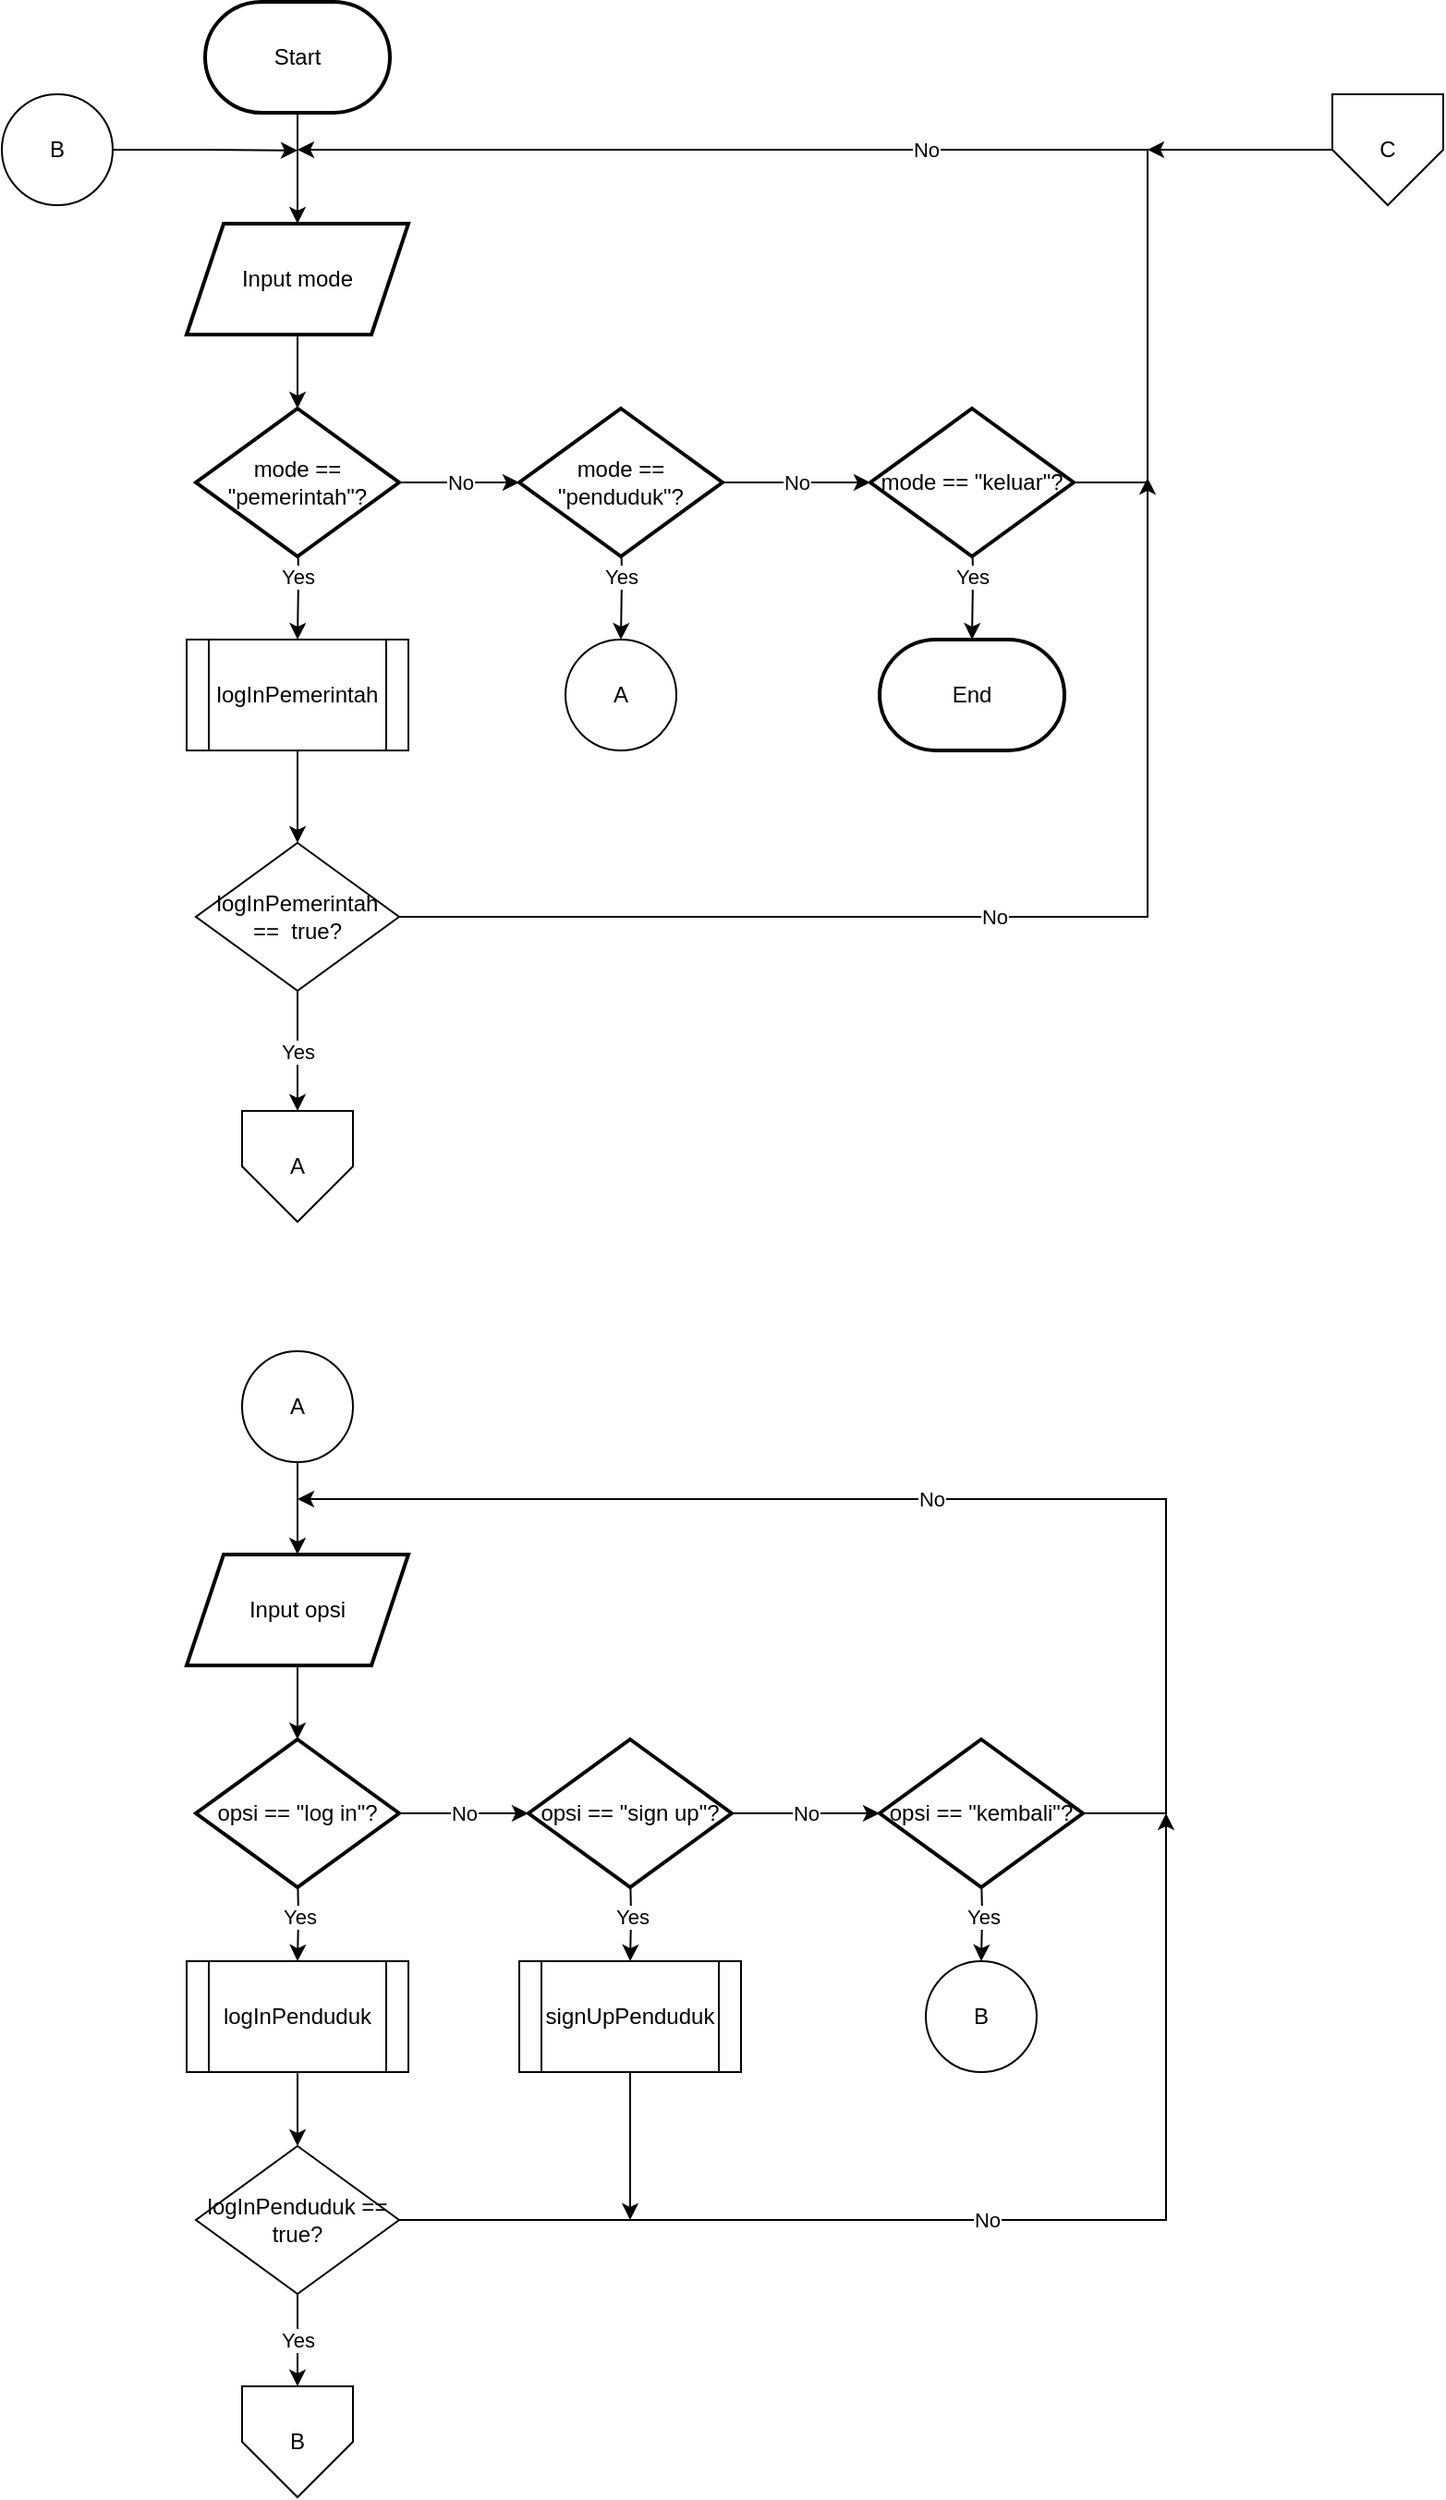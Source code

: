<mxfile version="17.4.6" type="device" pages="3"><diagram id="eeAtLRBxr8yY9sCM6-gz" name="Page-1"><mxGraphModel dx="1858" dy="778" grid="1" gridSize="10" guides="1" tooltips="1" connect="1" arrows="1" fold="1" page="1" pageScale="1" pageWidth="850" pageHeight="1100" math="0" shadow="0"><root><mxCell id="0"/><mxCell id="1" parent="0"/><mxCell id="REgRWrD9jOo9pYxCetN_-4" value="" style="edgeStyle=orthogonalEdgeStyle;rounded=0;orthogonalLoop=1;jettySize=auto;html=1;" parent="1" source="REgRWrD9jOo9pYxCetN_-1" target="REgRWrD9jOo9pYxCetN_-3" edge="1"><mxGeometry relative="1" as="geometry"/></mxCell><mxCell id="REgRWrD9jOo9pYxCetN_-1" value="Start" style="strokeWidth=2;html=1;shape=mxgraph.flowchart.terminator;whiteSpace=wrap;" parent="1" vertex="1"><mxGeometry x="130" y="20" width="100" height="60" as="geometry"/></mxCell><mxCell id="REgRWrD9jOo9pYxCetN_-6" value="" style="edgeStyle=orthogonalEdgeStyle;rounded=0;orthogonalLoop=1;jettySize=auto;html=1;" parent="1" source="REgRWrD9jOo9pYxCetN_-3" target="REgRWrD9jOo9pYxCetN_-5" edge="1"><mxGeometry relative="1" as="geometry"/></mxCell><mxCell id="REgRWrD9jOo9pYxCetN_-3" value="Input mode" style="shape=parallelogram;perimeter=parallelogramPerimeter;whiteSpace=wrap;html=1;fixedSize=1;strokeWidth=2;" parent="1" vertex="1"><mxGeometry x="120" y="140" width="120" height="60" as="geometry"/></mxCell><mxCell id="REgRWrD9jOo9pYxCetN_-9" value="No" style="edgeStyle=orthogonalEdgeStyle;rounded=0;orthogonalLoop=1;jettySize=auto;html=1;" parent="1" source="REgRWrD9jOo9pYxCetN_-5" target="REgRWrD9jOo9pYxCetN_-8" edge="1"><mxGeometry relative="1" as="geometry"/></mxCell><mxCell id="REgRWrD9jOo9pYxCetN_-60" value="Yes" style="edgeStyle=orthogonalEdgeStyle;rounded=0;orthogonalLoop=1;jettySize=auto;html=1;entryX=0.5;entryY=0;entryDx=0;entryDy=0;" parent="1" target="REgRWrD9jOo9pYxCetN_-64" edge="1"><mxGeometry relative="1" as="geometry"><mxPoint x="180" y="387.5" as="targetPoint"/><mxPoint x="180" y="297.5" as="sourcePoint"/></mxGeometry></mxCell><mxCell id="REgRWrD9jOo9pYxCetN_-5" value="mode == &quot;pemerintah&quot;?" style="rhombus;whiteSpace=wrap;html=1;strokeWidth=2;" parent="1" vertex="1"><mxGeometry x="125" y="240" width="110" height="80" as="geometry"/></mxCell><mxCell id="REgRWrD9jOo9pYxCetN_-21" value="Yes" style="edgeStyle=orthogonalEdgeStyle;rounded=0;orthogonalLoop=1;jettySize=auto;html=1;entryX=0.5;entryY=0;entryDx=0;entryDy=0;" parent="1" target="REgRWrD9jOo9pYxCetN_-32" edge="1"><mxGeometry relative="1" as="geometry"><mxPoint x="355" y="332.5" as="targetPoint"/><mxPoint x="355" y="297.5" as="sourcePoint"/></mxGeometry></mxCell><mxCell id="REgRWrD9jOo9pYxCetN_-92" value="No" style="edgeStyle=orthogonalEdgeStyle;rounded=0;orthogonalLoop=1;jettySize=auto;html=1;" parent="1" source="REgRWrD9jOo9pYxCetN_-8" target="REgRWrD9jOo9pYxCetN_-91" edge="1"><mxGeometry relative="1" as="geometry"/></mxCell><mxCell id="REgRWrD9jOo9pYxCetN_-8" value="mode == &quot;penduduk&quot;?" style="rhombus;whiteSpace=wrap;html=1;strokeWidth=2;" parent="1" vertex="1"><mxGeometry x="300" y="240" width="110" height="80" as="geometry"/></mxCell><mxCell id="REgRWrD9jOo9pYxCetN_-32" value="A" style="ellipse;whiteSpace=wrap;html=1;aspect=fixed;" parent="1" vertex="1"><mxGeometry x="325" y="365" width="60" height="60" as="geometry"/></mxCell><mxCell id="8_IqUArg3zielGgCTnH4-3" value="" style="edgeStyle=orthogonalEdgeStyle;rounded=0;orthogonalLoop=1;jettySize=auto;html=1;" parent="1" source="REgRWrD9jOo9pYxCetN_-64" target="8_IqUArg3zielGgCTnH4-2" edge="1"><mxGeometry relative="1" as="geometry"/></mxCell><mxCell id="REgRWrD9jOo9pYxCetN_-64" value="logInPemerintah" style="shape=process;whiteSpace=wrap;html=1;backgroundOutline=1;" parent="1" vertex="1"><mxGeometry x="120" y="365" width="120" height="60" as="geometry"/></mxCell><mxCell id="REgRWrD9jOo9pYxCetN_-94" value="No" style="edgeStyle=orthogonalEdgeStyle;rounded=0;orthogonalLoop=1;jettySize=auto;html=1;exitX=1;exitY=0.5;exitDx=0;exitDy=0;" parent="1" source="REgRWrD9jOo9pYxCetN_-91" edge="1"><mxGeometry relative="1" as="geometry"><mxPoint x="180" y="100" as="targetPoint"/><Array as="points"><mxPoint x="640" y="280"/><mxPoint x="640" y="100"/></Array></mxGeometry></mxCell><mxCell id="REgRWrD9jOo9pYxCetN_-96" value="Yes" style="edgeStyle=orthogonalEdgeStyle;rounded=0;orthogonalLoop=1;jettySize=auto;html=1;exitX=0.5;exitY=1;exitDx=0;exitDy=0;entryX=0.5;entryY=0;entryDx=0;entryDy=0;entryPerimeter=0;" parent="1" target="REgRWrD9jOo9pYxCetN_-95" edge="1"><mxGeometry relative="1" as="geometry"><mxPoint x="545" y="297.5" as="sourcePoint"/></mxGeometry></mxCell><mxCell id="REgRWrD9jOo9pYxCetN_-91" value="mode == &quot;keluar&quot;?" style="rhombus;whiteSpace=wrap;html=1;strokeWidth=2;" parent="1" vertex="1"><mxGeometry x="490" y="240" width="110" height="80" as="geometry"/></mxCell><mxCell id="REgRWrD9jOo9pYxCetN_-95" value="End" style="strokeWidth=2;html=1;shape=mxgraph.flowchart.terminator;whiteSpace=wrap;" parent="1" vertex="1"><mxGeometry x="495" y="365" width="100" height="60" as="geometry"/></mxCell><mxCell id="8_IqUArg3zielGgCTnH4-6" value="No" style="edgeStyle=orthogonalEdgeStyle;rounded=0;orthogonalLoop=1;jettySize=auto;html=1;exitX=1;exitY=0.5;exitDx=0;exitDy=0;" parent="1" source="8_IqUArg3zielGgCTnH4-2" edge="1"><mxGeometry relative="1" as="geometry"><mxPoint x="640" y="277.5" as="targetPoint"/><Array as="points"><mxPoint x="640" y="515.5"/></Array></mxGeometry></mxCell><mxCell id="fjU5oujRV2SnAXOqItua-2" value="Yes" style="edgeStyle=orthogonalEdgeStyle;rounded=0;orthogonalLoop=1;jettySize=auto;html=1;" edge="1" parent="1" source="8_IqUArg3zielGgCTnH4-2" target="jopG1iKDgn2H-6vuSjg4-23"><mxGeometry relative="1" as="geometry"/></mxCell><mxCell id="8_IqUArg3zielGgCTnH4-2" value="logInPemerintah ==&amp;nbsp; true?" style="rhombus;whiteSpace=wrap;html=1;" parent="1" vertex="1"><mxGeometry x="125" y="475" width="110" height="80" as="geometry"/></mxCell><mxCell id="jopG1iKDgn2H-6vuSjg4-1" value="" style="edgeStyle=orthogonalEdgeStyle;rounded=0;orthogonalLoop=1;jettySize=auto;html=1;" edge="1" parent="1" source="jopG1iKDgn2H-6vuSjg4-2" target="jopG1iKDgn2H-6vuSjg4-4"><mxGeometry relative="1" as="geometry"/></mxCell><mxCell id="jopG1iKDgn2H-6vuSjg4-2" value="A" style="ellipse;whiteSpace=wrap;html=1;aspect=fixed;" vertex="1" parent="1"><mxGeometry x="150" y="750" width="60" height="60" as="geometry"/></mxCell><mxCell id="jopG1iKDgn2H-6vuSjg4-3" value="" style="edgeStyle=orthogonalEdgeStyle;rounded=0;orthogonalLoop=1;jettySize=auto;html=1;" edge="1" parent="1" source="jopG1iKDgn2H-6vuSjg4-4" target="jopG1iKDgn2H-6vuSjg4-7"><mxGeometry relative="1" as="geometry"/></mxCell><mxCell id="jopG1iKDgn2H-6vuSjg4-4" value="Input opsi" style="shape=parallelogram;perimeter=parallelogramPerimeter;whiteSpace=wrap;html=1;fixedSize=1;strokeWidth=2;" vertex="1" parent="1"><mxGeometry x="120" y="860" width="120" height="60" as="geometry"/></mxCell><mxCell id="jopG1iKDgn2H-6vuSjg4-5" value="No" style="edgeStyle=orthogonalEdgeStyle;rounded=0;orthogonalLoop=1;jettySize=auto;html=1;" edge="1" parent="1" source="jopG1iKDgn2H-6vuSjg4-7" target="jopG1iKDgn2H-6vuSjg4-10"><mxGeometry relative="1" as="geometry"/></mxCell><mxCell id="hw824Ghvuj76SRkwX99E-14" value="Yes" style="edgeStyle=orthogonalEdgeStyle;rounded=0;orthogonalLoop=1;jettySize=auto;html=1;" edge="1" parent="1" target="jopG1iKDgn2H-6vuSjg4-16"><mxGeometry relative="1" as="geometry"><mxPoint x="180" y="1030" as="sourcePoint"/></mxGeometry></mxCell><mxCell id="jopG1iKDgn2H-6vuSjg4-7" value="opsi == &quot;log in&quot;?" style="rhombus;whiteSpace=wrap;html=1;strokeWidth=2;" vertex="1" parent="1"><mxGeometry x="125" y="960" width="110" height="80" as="geometry"/></mxCell><mxCell id="jopG1iKDgn2H-6vuSjg4-9" value="No" style="edgeStyle=orthogonalEdgeStyle;rounded=0;orthogonalLoop=1;jettySize=auto;html=1;" edge="1" parent="1" source="jopG1iKDgn2H-6vuSjg4-10" target="jopG1iKDgn2H-6vuSjg4-13"><mxGeometry relative="1" as="geometry"/></mxCell><mxCell id="hw824Ghvuj76SRkwX99E-13" value="Yes" style="edgeStyle=orthogonalEdgeStyle;rounded=0;orthogonalLoop=1;jettySize=auto;html=1;" edge="1" parent="1" target="jopG1iKDgn2H-6vuSjg4-18"><mxGeometry relative="1" as="geometry"><mxPoint x="360" y="1030" as="sourcePoint"/></mxGeometry></mxCell><mxCell id="jopG1iKDgn2H-6vuSjg4-10" value="opsi == &quot;sign up&quot;?" style="rhombus;whiteSpace=wrap;html=1;strokeWidth=2;" vertex="1" parent="1"><mxGeometry x="305" y="960" width="110" height="80" as="geometry"/></mxCell><mxCell id="jopG1iKDgn2H-6vuSjg4-11" value="No" style="edgeStyle=orthogonalEdgeStyle;rounded=0;orthogonalLoop=1;jettySize=auto;html=1;exitX=1;exitY=0.5;exitDx=0;exitDy=0;" edge="1" parent="1" source="jopG1iKDgn2H-6vuSjg4-13"><mxGeometry relative="1" as="geometry"><mxPoint x="180" y="830.0" as="targetPoint"/><Array as="points"><mxPoint x="650" y="1000"/><mxPoint x="650" y="830"/></Array><mxPoint x="600" y="1005.0" as="sourcePoint"/></mxGeometry></mxCell><mxCell id="jopG1iKDgn2H-6vuSjg4-12" value="Yes" style="edgeStyle=orthogonalEdgeStyle;rounded=0;orthogonalLoop=1;jettySize=auto;html=1;" edge="1" parent="1" target="jopG1iKDgn2H-6vuSjg4-14"><mxGeometry relative="1" as="geometry"><mxPoint x="550" y="1030" as="sourcePoint"/></mxGeometry></mxCell><mxCell id="jopG1iKDgn2H-6vuSjg4-13" value="opsi == &quot;kembali&quot;?" style="rhombus;whiteSpace=wrap;html=1;strokeWidth=2;" vertex="1" parent="1"><mxGeometry x="495" y="960" width="110" height="80" as="geometry"/></mxCell><mxCell id="jopG1iKDgn2H-6vuSjg4-14" value="B" style="ellipse;whiteSpace=wrap;html=1;aspect=fixed;" vertex="1" parent="1"><mxGeometry x="520" y="1080" width="60" height="60" as="geometry"/></mxCell><mxCell id="jopG1iKDgn2H-6vuSjg4-15" value="" style="edgeStyle=orthogonalEdgeStyle;rounded=0;orthogonalLoop=1;jettySize=auto;html=1;" edge="1" parent="1" source="jopG1iKDgn2H-6vuSjg4-16" target="jopG1iKDgn2H-6vuSjg4-21"><mxGeometry relative="1" as="geometry"/></mxCell><mxCell id="jopG1iKDgn2H-6vuSjg4-16" value="logInPenduduk" style="shape=process;whiteSpace=wrap;html=1;backgroundOutline=1;" vertex="1" parent="1"><mxGeometry x="120" y="1080" width="120" height="60" as="geometry"/></mxCell><mxCell id="jopG1iKDgn2H-6vuSjg4-17" style="edgeStyle=orthogonalEdgeStyle;rounded=0;orthogonalLoop=1;jettySize=auto;html=1;exitX=0.5;exitY=1;exitDx=0;exitDy=0;" edge="1" parent="1" source="jopG1iKDgn2H-6vuSjg4-18"><mxGeometry relative="1" as="geometry"><mxPoint x="360" y="1220" as="targetPoint"/></mxGeometry></mxCell><mxCell id="jopG1iKDgn2H-6vuSjg4-18" value="signUpPenduduk" style="shape=process;whiteSpace=wrap;html=1;backgroundOutline=1;" vertex="1" parent="1"><mxGeometry x="300" y="1080" width="120" height="60" as="geometry"/></mxCell><mxCell id="jopG1iKDgn2H-6vuSjg4-19" value="Yes" style="edgeStyle=orthogonalEdgeStyle;rounded=0;orthogonalLoop=1;jettySize=auto;html=1;" edge="1" parent="1" source="jopG1iKDgn2H-6vuSjg4-21" target="jopG1iKDgn2H-6vuSjg4-22"><mxGeometry relative="1" as="geometry"/></mxCell><mxCell id="jopG1iKDgn2H-6vuSjg4-20" value="No" style="edgeStyle=orthogonalEdgeStyle;rounded=0;orthogonalLoop=1;jettySize=auto;html=1;exitX=1;exitY=0.5;exitDx=0;exitDy=0;" edge="1" parent="1" source="jopG1iKDgn2H-6vuSjg4-21"><mxGeometry relative="1" as="geometry"><mxPoint x="650" y="1000" as="targetPoint"/><Array as="points"><mxPoint x="650" y="1220"/></Array></mxGeometry></mxCell><mxCell id="jopG1iKDgn2H-6vuSjg4-21" value="logInPenduduk == true?" style="rhombus;whiteSpace=wrap;html=1;" vertex="1" parent="1"><mxGeometry x="125" y="1180" width="110" height="80" as="geometry"/></mxCell><mxCell id="jopG1iKDgn2H-6vuSjg4-22" value="B" style="shape=offPageConnector;whiteSpace=wrap;html=1;size=0.5;" vertex="1" parent="1"><mxGeometry x="150" y="1310" width="60" height="60" as="geometry"/></mxCell><mxCell id="jopG1iKDgn2H-6vuSjg4-23" value="A" style="shape=offPageConnector;whiteSpace=wrap;html=1;size=0.5;" vertex="1" parent="1"><mxGeometry x="150" y="620" width="60" height="60" as="geometry"/></mxCell><mxCell id="d6NlQpREQuvHXBkgECmI-6" style="edgeStyle=orthogonalEdgeStyle;rounded=0;orthogonalLoop=1;jettySize=auto;html=1;exitX=0;exitY=0.5;exitDx=0;exitDy=0;" edge="1" parent="1" source="d6NlQpREQuvHXBkgECmI-2"><mxGeometry relative="1" as="geometry"><mxPoint x="640" y="100" as="targetPoint"/></mxGeometry></mxCell><mxCell id="d6NlQpREQuvHXBkgECmI-2" value="C" style="shape=offPageConnector;whiteSpace=wrap;html=1;size=0.5;" vertex="1" parent="1"><mxGeometry x="740" y="70" width="60" height="60" as="geometry"/></mxCell><mxCell id="d6NlQpREQuvHXBkgECmI-5" style="edgeStyle=orthogonalEdgeStyle;rounded=0;orthogonalLoop=1;jettySize=auto;html=1;exitX=1;exitY=0.5;exitDx=0;exitDy=0;" edge="1" parent="1" source="d6NlQpREQuvHXBkgECmI-4"><mxGeometry relative="1" as="geometry"><mxPoint x="180" y="100.4" as="targetPoint"/></mxGeometry></mxCell><mxCell id="d6NlQpREQuvHXBkgECmI-4" value="B" style="ellipse;whiteSpace=wrap;html=1;aspect=fixed;" vertex="1" parent="1"><mxGeometry x="20" y="70" width="60" height="60" as="geometry"/></mxCell></root></mxGraphModel></diagram><diagram id="VmaOG6XLyz9sdeFM51A2" name="Page-2"><mxGraphModel dx="1460" dy="611" grid="1" gridSize="10" guides="1" tooltips="1" connect="1" arrows="1" fold="1" page="1" pageScale="1" pageWidth="850" pageHeight="1100" math="0" shadow="0"><root><mxCell id="YfZQzVWxCQPfwap79Xyr-0"/><mxCell id="YfZQzVWxCQPfwap79Xyr-1" parent="YfZQzVWxCQPfwap79Xyr-0"/><mxCell id="IB3YjvxCS9lOJzEK0kQN-1" value="" style="edgeStyle=orthogonalEdgeStyle;rounded=0;orthogonalLoop=1;jettySize=auto;html=1;" edge="1" parent="YfZQzVWxCQPfwap79Xyr-1" source="IB3YjvxCS9lOJzEK0kQN-2" target="IB3YjvxCS9lOJzEK0kQN-5"><mxGeometry relative="1" as="geometry"/></mxCell><mxCell id="IB3YjvxCS9lOJzEK0kQN-2" value="Input menu" style="shape=parallelogram;perimeter=parallelogramPerimeter;whiteSpace=wrap;html=1;fixedSize=1;" vertex="1" parent="YfZQzVWxCQPfwap79Xyr-1"><mxGeometry x="40" y="157" width="120" height="60" as="geometry"/></mxCell><mxCell id="IB3YjvxCS9lOJzEK0kQN-3" value="No" style="edgeStyle=orthogonalEdgeStyle;rounded=0;orthogonalLoop=1;jettySize=auto;html=1;" edge="1" parent="YfZQzVWxCQPfwap79Xyr-1" source="IB3YjvxCS9lOJzEK0kQN-5" target="IB3YjvxCS9lOJzEK0kQN-8"><mxGeometry relative="1" as="geometry"/></mxCell><mxCell id="IB3YjvxCS9lOJzEK0kQN-4" value="Yes" style="edgeStyle=orthogonalEdgeStyle;rounded=0;orthogonalLoop=1;jettySize=auto;html=1;exitX=0.5;exitY=1;exitDx=0;exitDy=0;entryX=0.5;entryY=0;entryDx=0;entryDy=0;" edge="1" parent="YfZQzVWxCQPfwap79Xyr-1" source="IB3YjvxCS9lOJzEK0kQN-5"><mxGeometry relative="1" as="geometry"><mxPoint x="100" y="367" as="targetPoint"/></mxGeometry></mxCell><mxCell id="IB3YjvxCS9lOJzEK0kQN-5" value="menu == &quot;tampilkan data penduduk&quot;?" style="rhombus;whiteSpace=wrap;html=1;" vertex="1" parent="YfZQzVWxCQPfwap79Xyr-1"><mxGeometry x="45" y="247" width="110" height="80" as="geometry"/></mxCell><mxCell id="IB3YjvxCS9lOJzEK0kQN-6" value="No" style="edgeStyle=orthogonalEdgeStyle;rounded=0;orthogonalLoop=1;jettySize=auto;html=1;" edge="1" parent="YfZQzVWxCQPfwap79Xyr-1" source="IB3YjvxCS9lOJzEK0kQN-8" target="IB3YjvxCS9lOJzEK0kQN-11"><mxGeometry relative="1" as="geometry"/></mxCell><mxCell id="IB3YjvxCS9lOJzEK0kQN-7" value="Yes" style="edgeStyle=orthogonalEdgeStyle;rounded=0;orthogonalLoop=1;jettySize=auto;html=1;exitX=0.5;exitY=1;exitDx=0;exitDy=0;entryX=0.5;entryY=0;entryDx=0;entryDy=0;" edge="1" parent="YfZQzVWxCQPfwap79Xyr-1" source="IB3YjvxCS9lOJzEK0kQN-8"><mxGeometry relative="1" as="geometry"><mxPoint x="295" y="367" as="targetPoint"/></mxGeometry></mxCell><mxCell id="IB3YjvxCS9lOJzEK0kQN-8" value="menu == &quot;ubah data penduduk&quot;?" style="rhombus;whiteSpace=wrap;html=1;" vertex="1" parent="YfZQzVWxCQPfwap79Xyr-1"><mxGeometry x="240" y="247" width="110" height="80" as="geometry"/></mxCell><mxCell id="IB3YjvxCS9lOJzEK0kQN-9" value="Yes" style="edgeStyle=orthogonalEdgeStyle;rounded=0;orthogonalLoop=1;jettySize=auto;html=1;exitX=0.5;exitY=1;exitDx=0;exitDy=0;entryX=0.5;entryY=0;entryDx=0;entryDy=0;" edge="1" parent="YfZQzVWxCQPfwap79Xyr-1" source="IB3YjvxCS9lOJzEK0kQN-11"><mxGeometry relative="1" as="geometry"><mxPoint x="485" y="367" as="targetPoint"/></mxGeometry></mxCell><mxCell id="IB3YjvxCS9lOJzEK0kQN-10" value="No" style="edgeStyle=orthogonalEdgeStyle;rounded=0;orthogonalLoop=1;jettySize=auto;html=1;" edge="1" parent="YfZQzVWxCQPfwap79Xyr-1" source="IB3YjvxCS9lOJzEK0kQN-11" target="IB3YjvxCS9lOJzEK0kQN-14"><mxGeometry relative="1" as="geometry"/></mxCell><mxCell id="IB3YjvxCS9lOJzEK0kQN-11" value="menu == &quot;tampilkan hasil sensus&quot;?" style="rhombus;whiteSpace=wrap;html=1;" vertex="1" parent="YfZQzVWxCQPfwap79Xyr-1"><mxGeometry x="430" y="247" width="110" height="80" as="geometry"/></mxCell><mxCell id="IB3YjvxCS9lOJzEK0kQN-12" value="Yes" style="edgeStyle=orthogonalEdgeStyle;rounded=0;orthogonalLoop=1;jettySize=auto;html=1;exitX=0.5;exitY=1;exitDx=0;exitDy=0;entryX=0.5;entryY=0;entryDx=0;entryDy=0;" edge="1" parent="YfZQzVWxCQPfwap79Xyr-1" source="IB3YjvxCS9lOJzEK0kQN-14"><mxGeometry relative="1" as="geometry"><mxPoint x="675" y="367.0" as="targetPoint"/></mxGeometry></mxCell><mxCell id="IB3YjvxCS9lOJzEK0kQN-13" value="No" style="edgeStyle=orthogonalEdgeStyle;rounded=0;orthogonalLoop=1;jettySize=auto;html=1;exitX=1;exitY=0.5;exitDx=0;exitDy=0;" edge="1" parent="YfZQzVWxCQPfwap79Xyr-1" source="IB3YjvxCS9lOJzEK0kQN-14"><mxGeometry relative="1" as="geometry"><mxPoint x="100" y="132" as="targetPoint"/><Array as="points"><mxPoint x="760" y="287"/><mxPoint x="760" y="132"/></Array></mxGeometry></mxCell><mxCell id="IB3YjvxCS9lOJzEK0kQN-14" value="menu == &quot;keluar&quot;?" style="rhombus;whiteSpace=wrap;html=1;" vertex="1" parent="YfZQzVWxCQPfwap79Xyr-1"><mxGeometry x="620" y="247" width="110" height="80" as="geometry"/></mxCell><mxCell id="IB3YjvxCS9lOJzEK0kQN-16" style="edgeStyle=orthogonalEdgeStyle;rounded=0;orthogonalLoop=1;jettySize=auto;html=1;exitX=0.5;exitY=1;exitDx=0;exitDy=0;" edge="1" parent="YfZQzVWxCQPfwap79Xyr-1"><mxGeometry relative="1" as="geometry"><mxPoint x="760" y="287" as="targetPoint"/><mxPoint x="95" y="427" as="sourcePoint"/><Array as="points"><mxPoint x="100" y="427"/><mxPoint x="100" y="487"/><mxPoint x="760" y="487"/></Array></mxGeometry></mxCell><mxCell id="IB3YjvxCS9lOJzEK0kQN-17" value="tampilkanData&lt;br&gt;Penduduk&lt;br&gt;" style="shape=process;whiteSpace=wrap;html=1;backgroundOutline=1;" vertex="1" parent="YfZQzVWxCQPfwap79Xyr-1"><mxGeometry x="40" y="367" width="120" height="60" as="geometry"/></mxCell><mxCell id="IB3YjvxCS9lOJzEK0kQN-18" style="edgeStyle=orthogonalEdgeStyle;rounded=0;orthogonalLoop=1;jettySize=auto;html=1;exitX=0.5;exitY=1;exitDx=0;exitDy=0;" edge="1" parent="YfZQzVWxCQPfwap79Xyr-1" source="IB3YjvxCS9lOJzEK0kQN-19"><mxGeometry relative="1" as="geometry"><mxPoint x="295.333" y="487" as="targetPoint"/></mxGeometry></mxCell><mxCell id="IB3YjvxCS9lOJzEK0kQN-19" value="ubahData&lt;br&gt;Penduduk" style="shape=process;whiteSpace=wrap;html=1;backgroundOutline=1;" vertex="1" parent="YfZQzVWxCQPfwap79Xyr-1"><mxGeometry x="235" y="367" width="120" height="60" as="geometry"/></mxCell><mxCell id="IB3YjvxCS9lOJzEK0kQN-20" style="edgeStyle=orthogonalEdgeStyle;rounded=0;orthogonalLoop=1;jettySize=auto;html=1;exitX=0.5;exitY=1;exitDx=0;exitDy=0;" edge="1" parent="YfZQzVWxCQPfwap79Xyr-1" source="IB3YjvxCS9lOJzEK0kQN-21"><mxGeometry relative="1" as="geometry"><mxPoint x="485.333" y="487" as="targetPoint"/></mxGeometry></mxCell><mxCell id="IB3YjvxCS9lOJzEK0kQN-21" value="tampilkanDiagram&lt;br&gt;Data" style="shape=process;whiteSpace=wrap;html=1;backgroundOutline=1;" vertex="1" parent="YfZQzVWxCQPfwap79Xyr-1"><mxGeometry x="425" y="367" width="120" height="60" as="geometry"/></mxCell><mxCell id="UOc-gWWPkUQLpUHY5LL4-1" value="" style="edgeStyle=orthogonalEdgeStyle;rounded=0;orthogonalLoop=1;jettySize=auto;html=1;" edge="1" parent="YfZQzVWxCQPfwap79Xyr-1" source="UOc-gWWPkUQLpUHY5LL4-0" target="IB3YjvxCS9lOJzEK0kQN-2"><mxGeometry relative="1" as="geometry"/></mxCell><mxCell id="UOc-gWWPkUQLpUHY5LL4-0" value="A" style="shape=offPageConnector;whiteSpace=wrap;html=1;size=0.5;" vertex="1" parent="YfZQzVWxCQPfwap79Xyr-1"><mxGeometry x="70" y="50" width="60" height="60" as="geometry"/></mxCell><mxCell id="8MVB_7MGxx_YHLOpFyr0-0" value="C" style="shape=offPageConnector;whiteSpace=wrap;html=1;size=0.5;" vertex="1" parent="YfZQzVWxCQPfwap79Xyr-1"><mxGeometry x="645" y="367" width="60" height="60" as="geometry"/></mxCell><mxCell id="nk_LONPiwMNUdPWox1PL-3" value="" style="edgeStyle=orthogonalEdgeStyle;rounded=0;orthogonalLoop=1;jettySize=auto;html=1;" edge="1" parent="YfZQzVWxCQPfwap79Xyr-1" source="cd-PF_vxN9s2QHoOMNf9-0" target="cd-PF_vxN9s2QHoOMNf9-2"><mxGeometry relative="1" as="geometry"/></mxCell><mxCell id="cd-PF_vxN9s2QHoOMNf9-0" value="B" style="shape=offPageConnector;whiteSpace=wrap;html=1;size=0.5;" vertex="1" parent="YfZQzVWxCQPfwap79Xyr-1"><mxGeometry x="75" y="560" width="60" height="60" as="geometry"/></mxCell><mxCell id="cd-PF_vxN9s2QHoOMNf9-5" value="" style="edgeStyle=orthogonalEdgeStyle;rounded=0;orthogonalLoop=1;jettySize=auto;html=1;" edge="1" parent="YfZQzVWxCQPfwap79Xyr-1" source="cd-PF_vxN9s2QHoOMNf9-2" target="cd-PF_vxN9s2QHoOMNf9-4"><mxGeometry relative="1" as="geometry"/></mxCell><mxCell id="cd-PF_vxN9s2QHoOMNf9-2" value="Input menu" style="shape=parallelogram;perimeter=parallelogramPerimeter;whiteSpace=wrap;html=1;fixedSize=1;" vertex="1" parent="YfZQzVWxCQPfwap79Xyr-1"><mxGeometry x="45" y="670" width="120" height="60" as="geometry"/></mxCell><mxCell id="cd-PF_vxN9s2QHoOMNf9-7" value="No" style="edgeStyle=orthogonalEdgeStyle;rounded=0;orthogonalLoop=1;jettySize=auto;html=1;" edge="1" parent="YfZQzVWxCQPfwap79Xyr-1" source="cd-PF_vxN9s2QHoOMNf9-4" target="cd-PF_vxN9s2QHoOMNf9-6"><mxGeometry relative="1" as="geometry"/></mxCell><mxCell id="nk_LONPiwMNUdPWox1PL-5" value="Yes" style="edgeStyle=orthogonalEdgeStyle;rounded=0;orthogonalLoop=1;jettySize=auto;html=1;" edge="1" parent="YfZQzVWxCQPfwap79Xyr-1" source="cd-PF_vxN9s2QHoOMNf9-4" target="nk_LONPiwMNUdPWox1PL-4"><mxGeometry relative="1" as="geometry"/></mxCell><mxCell id="cd-PF_vxN9s2QHoOMNf9-4" value="menu == &quot;isi formulir data pribadi&quot;" style="rhombus;whiteSpace=wrap;html=1;" vertex="1" parent="YfZQzVWxCQPfwap79Xyr-1"><mxGeometry x="52.5" y="770" width="105" height="80" as="geometry"/></mxCell><mxCell id="nk_LONPiwMNUdPWox1PL-1" value="No" style="edgeStyle=orthogonalEdgeStyle;rounded=0;orthogonalLoop=1;jettySize=auto;html=1;" edge="1" parent="YfZQzVWxCQPfwap79Xyr-1" source="cd-PF_vxN9s2QHoOMNf9-6" target="nk_LONPiwMNUdPWox1PL-0"><mxGeometry relative="1" as="geometry"/></mxCell><mxCell id="nk_LONPiwMNUdPWox1PL-7" value="Yes" style="edgeStyle=orthogonalEdgeStyle;rounded=0;orthogonalLoop=1;jettySize=auto;html=1;" edge="1" parent="YfZQzVWxCQPfwap79Xyr-1" source="cd-PF_vxN9s2QHoOMNf9-6" target="nk_LONPiwMNUdPWox1PL-6"><mxGeometry relative="1" as="geometry"/></mxCell><mxCell id="cd-PF_vxN9s2QHoOMNf9-6" value="menu == &quot;tampilkan data pribadi&quot;" style="rhombus;whiteSpace=wrap;html=1;" vertex="1" parent="YfZQzVWxCQPfwap79Xyr-1"><mxGeometry x="245" y="770" width="105" height="80" as="geometry"/></mxCell><mxCell id="UGgNwtCpAnfgt8qZParg-1" value="Yes" style="edgeStyle=orthogonalEdgeStyle;rounded=0;orthogonalLoop=1;jettySize=auto;html=1;" edge="1" parent="YfZQzVWxCQPfwap79Xyr-1" source="nk_LONPiwMNUdPWox1PL-0" target="UGgNwtCpAnfgt8qZParg-0"><mxGeometry relative="1" as="geometry"/></mxCell><mxCell id="v2EkxcZUyG_s1EBrOcwl-1" value="No" style="edgeStyle=orthogonalEdgeStyle;rounded=0;orthogonalLoop=1;jettySize=auto;html=1;" edge="1" parent="YfZQzVWxCQPfwap79Xyr-1" source="nk_LONPiwMNUdPWox1PL-0" target="v2EkxcZUyG_s1EBrOcwl-0"><mxGeometry relative="1" as="geometry"/></mxCell><mxCell id="nk_LONPiwMNUdPWox1PL-0" value="menu == &quot;ubah data pribadi&quot;" style="rhombus;whiteSpace=wrap;html=1;" vertex="1" parent="YfZQzVWxCQPfwap79Xyr-1"><mxGeometry x="430" y="770" width="105" height="80" as="geometry"/></mxCell><mxCell id="v2EkxcZUyG_s1EBrOcwl-5" style="edgeStyle=orthogonalEdgeStyle;rounded=0;orthogonalLoop=1;jettySize=auto;html=1;exitX=0.5;exitY=1;exitDx=0;exitDy=0;" edge="1" parent="YfZQzVWxCQPfwap79Xyr-1" source="nk_LONPiwMNUdPWox1PL-4"><mxGeometry relative="1" as="geometry"><mxPoint x="750" y="810" as="targetPoint"/><Array as="points"><mxPoint x="105" y="1020"/><mxPoint x="750" y="1020"/></Array></mxGeometry></mxCell><mxCell id="nk_LONPiwMNUdPWox1PL-4" value="isiFormulir&lt;br&gt;Penduduk" style="shape=process;whiteSpace=wrap;html=1;backgroundOutline=1;" vertex="1" parent="YfZQzVWxCQPfwap79Xyr-1"><mxGeometry x="45" y="890" width="120" height="60" as="geometry"/></mxCell><mxCell id="UGgNwtCpAnfgt8qZParg-3" style="edgeStyle=orthogonalEdgeStyle;rounded=0;orthogonalLoop=1;jettySize=auto;html=1;exitX=0.5;exitY=1;exitDx=0;exitDy=0;" edge="1" parent="YfZQzVWxCQPfwap79Xyr-1" source="nk_LONPiwMNUdPWox1PL-6"><mxGeometry relative="1" as="geometry"><mxPoint x="297.333" y="1020" as="targetPoint"/></mxGeometry></mxCell><mxCell id="nk_LONPiwMNUdPWox1PL-6" value="tampilkanData&lt;br&gt;Pribadi" style="shape=process;whiteSpace=wrap;html=1;backgroundOutline=1;" vertex="1" parent="YfZQzVWxCQPfwap79Xyr-1"><mxGeometry x="237.5" y="890" width="120" height="60" as="geometry"/></mxCell><mxCell id="UGgNwtCpAnfgt8qZParg-4" style="edgeStyle=orthogonalEdgeStyle;rounded=0;orthogonalLoop=1;jettySize=auto;html=1;exitX=0.5;exitY=1;exitDx=0;exitDy=0;" edge="1" parent="YfZQzVWxCQPfwap79Xyr-1" source="UGgNwtCpAnfgt8qZParg-0"><mxGeometry relative="1" as="geometry"><mxPoint x="482.667" y="1020" as="targetPoint"/></mxGeometry></mxCell><mxCell id="UGgNwtCpAnfgt8qZParg-0" value="ubahData&lt;br&gt;Pribadi" style="shape=process;whiteSpace=wrap;html=1;backgroundOutline=1;" vertex="1" parent="YfZQzVWxCQPfwap79Xyr-1"><mxGeometry x="422.5" y="890" width="120" height="60" as="geometry"/></mxCell><mxCell id="v2EkxcZUyG_s1EBrOcwl-3" value="Yes" style="edgeStyle=orthogonalEdgeStyle;rounded=0;orthogonalLoop=1;jettySize=auto;html=1;" edge="1" parent="YfZQzVWxCQPfwap79Xyr-1" source="v2EkxcZUyG_s1EBrOcwl-0" target="v2EkxcZUyG_s1EBrOcwl-2"><mxGeometry relative="1" as="geometry"/></mxCell><mxCell id="v2EkxcZUyG_s1EBrOcwl-4" value="No" style="edgeStyle=orthogonalEdgeStyle;rounded=0;orthogonalLoop=1;jettySize=auto;html=1;exitX=1;exitY=0.5;exitDx=0;exitDy=0;" edge="1" parent="YfZQzVWxCQPfwap79Xyr-1" source="v2EkxcZUyG_s1EBrOcwl-0"><mxGeometry relative="1" as="geometry"><mxPoint x="105" y="640" as="targetPoint"/><Array as="points"><mxPoint x="750" y="810"/><mxPoint x="750" y="640"/></Array></mxGeometry></mxCell><mxCell id="v2EkxcZUyG_s1EBrOcwl-0" value="menu == &quot;keluar&quot;" style="rhombus;whiteSpace=wrap;html=1;" vertex="1" parent="YfZQzVWxCQPfwap79Xyr-1"><mxGeometry x="615" y="770" width="105" height="80" as="geometry"/></mxCell><mxCell id="v2EkxcZUyG_s1EBrOcwl-2" value="C" style="shape=offPageConnector;whiteSpace=wrap;html=1;size=0.5;" vertex="1" parent="YfZQzVWxCQPfwap79Xyr-1"><mxGeometry x="638" y="890" width="60" height="60" as="geometry"/></mxCell></root></mxGraphModel></diagram><diagram id="6KqxoKgFWlRxpj-VDD04" name="Page-3"><mxGraphModel dx="1572" dy="1758" grid="1" gridSize="10" guides="1" tooltips="1" connect="1" arrows="1" fold="1" page="1" pageScale="1" pageWidth="850" pageHeight="1100" math="0" shadow="0"><root><mxCell id="0"/><mxCell id="1" parent="0"/><mxCell id="IZ1SzgtBU6Tll1qKFh0R-1" value="" style="edgeStyle=orthogonalEdgeStyle;rounded=0;orthogonalLoop=1;jettySize=auto;html=1;" edge="1" parent="1" source="IZ1SzgtBU6Tll1qKFh0R-2" target="IZ1SzgtBU6Tll1qKFh0R-4"><mxGeometry relative="1" as="geometry"/></mxCell><mxCell id="IZ1SzgtBU6Tll1qKFh0R-2" value="tampilkanData&lt;br&gt;Penduduk" style="strokeWidth=2;html=1;shape=mxgraph.flowchart.terminator;whiteSpace=wrap;" vertex="1" parent="1"><mxGeometry x="60" y="-360" width="100" height="60" as="geometry"/></mxCell><mxCell id="IZ1SzgtBU6Tll1qKFh0R-3" value="" style="edgeStyle=orthogonalEdgeStyle;rounded=0;orthogonalLoop=1;jettySize=auto;html=1;" edge="1" parent="1" source="IZ1SzgtBU6Tll1qKFh0R-4" target="IZ1SzgtBU6Tll1qKFh0R-5"><mxGeometry relative="1" as="geometry"/></mxCell><mxCell id="IZ1SzgtBU6Tll1qKFh0R-4" value="Tampilkan &lt;br&gt;dataPenduduk" style="shape=parallelogram;perimeter=parallelogramPerimeter;whiteSpace=wrap;html=1;fixedSize=1;strokeWidth=2;" vertex="1" parent="1"><mxGeometry x="50" y="-270" width="120" height="60" as="geometry"/></mxCell><mxCell id="IZ1SzgtBU6Tll1qKFh0R-5" value="End" style="strokeWidth=2;html=1;shape=mxgraph.flowchart.terminator;whiteSpace=wrap;" vertex="1" parent="1"><mxGeometry x="60" y="-170" width="100" height="60" as="geometry"/></mxCell><mxCell id="IZ1SzgtBU6Tll1qKFh0R-6" value="" style="edgeStyle=orthogonalEdgeStyle;rounded=0;orthogonalLoop=1;jettySize=auto;html=1;" edge="1" parent="1" source="IZ1SzgtBU6Tll1qKFh0R-7" target="IZ1SzgtBU6Tll1qKFh0R-9"><mxGeometry relative="1" as="geometry"/></mxCell><mxCell id="IZ1SzgtBU6Tll1qKFh0R-7" value="ubahData&lt;br&gt;Penduduk" style="strokeWidth=2;html=1;shape=mxgraph.flowchart.terminator;whiteSpace=wrap;" vertex="1" parent="1"><mxGeometry x="420" y="-370" width="100" height="60" as="geometry"/></mxCell><mxCell id="IZ1SzgtBU6Tll1qKFh0R-8" value="" style="edgeStyle=orthogonalEdgeStyle;rounded=0;orthogonalLoop=1;jettySize=auto;html=1;" edge="1" parent="1" source="IZ1SzgtBU6Tll1qKFh0R-9"><mxGeometry relative="1" as="geometry"><mxPoint x="470" y="-180" as="targetPoint"/></mxGeometry></mxCell><mxCell id="IZ1SzgtBU6Tll1qKFh0R-9" value="Input formulir&lt;br&gt;Penduduk" style="shape=parallelogram;perimeter=parallelogramPerimeter;whiteSpace=wrap;html=1;fixedSize=1;strokeWidth=2;" vertex="1" parent="1"><mxGeometry x="410" y="-280" width="120" height="60" as="geometry"/></mxCell><mxCell id="IZ1SzgtBU6Tll1qKFh0R-10" value="" style="edgeStyle=orthogonalEdgeStyle;rounded=0;orthogonalLoop=1;jettySize=auto;html=1;" edge="1" parent="1" source="IZ1SzgtBU6Tll1qKFh0R-11" target="IZ1SzgtBU6Tll1qKFh0R-12"><mxGeometry relative="1" as="geometry"/></mxCell><mxCell id="IZ1SzgtBU6Tll1qKFh0R-11" value="Ubah dataPenduduk" style="rounded=0;whiteSpace=wrap;html=1;" vertex="1" parent="1"><mxGeometry x="410" y="-180" width="120" height="60" as="geometry"/></mxCell><mxCell id="IZ1SzgtBU6Tll1qKFh0R-12" value="End" style="strokeWidth=2;html=1;shape=mxgraph.flowchart.terminator;whiteSpace=wrap;" vertex="1" parent="1"><mxGeometry x="420" y="-80" width="100" height="60" as="geometry"/></mxCell><mxCell id="IZ1SzgtBU6Tll1qKFh0R-13" value="" style="edgeStyle=orthogonalEdgeStyle;rounded=0;orthogonalLoop=1;jettySize=auto;html=1;" edge="1" parent="1" source="IZ1SzgtBU6Tll1qKFh0R-14" target="IZ1SzgtBU6Tll1qKFh0R-16"><mxGeometry relative="1" as="geometry"/></mxCell><mxCell id="IZ1SzgtBU6Tll1qKFh0R-14" value="tampilkanDiagram&lt;br&gt;Data" style="strokeWidth=2;html=1;shape=mxgraph.flowchart.terminator;whiteSpace=wrap;" vertex="1" parent="1"><mxGeometry x="790" y="-365" width="100" height="60" as="geometry"/></mxCell><mxCell id="IZ1SzgtBU6Tll1qKFh0R-15" value="" style="edgeStyle=orthogonalEdgeStyle;rounded=0;orthogonalLoop=1;jettySize=auto;html=1;" edge="1" parent="1" source="IZ1SzgtBU6Tll1qKFh0R-16" target="IZ1SzgtBU6Tll1qKFh0R-17"><mxGeometry relative="1" as="geometry"/></mxCell><mxCell id="IZ1SzgtBU6Tll1qKFh0R-16" value="Tampilkan diagramData&lt;br&gt;Penduduk" style="shape=parallelogram;perimeter=parallelogramPerimeter;whiteSpace=wrap;html=1;fixedSize=1;strokeWidth=2;" vertex="1" parent="1"><mxGeometry x="780" y="-275" width="120" height="60" as="geometry"/></mxCell><mxCell id="IZ1SzgtBU6Tll1qKFh0R-17" value="End" style="strokeWidth=2;html=1;shape=mxgraph.flowchart.terminator;whiteSpace=wrap;" vertex="1" parent="1"><mxGeometry x="790" y="-175" width="100" height="60" as="geometry"/></mxCell><mxCell id="0N1LZ-WRyq3ZhqvSSJll-1" style="edgeStyle=orthogonalEdgeStyle;rounded=0;orthogonalLoop=1;jettySize=auto;html=1;exitX=0.5;exitY=1;exitDx=0;exitDy=0;entryX=0.5;entryY=0;entryDx=0;entryDy=0;" edge="1" parent="1" target="0N1LZ-WRyq3ZhqvSSJll-3"><mxGeometry relative="1" as="geometry"><mxPoint x="110" y="-1000" as="sourcePoint"/></mxGeometry></mxCell><mxCell id="0N1LZ-WRyq3ZhqvSSJll-2" value="" style="edgeStyle=orthogonalEdgeStyle;rounded=0;orthogonalLoop=1;jettySize=auto;html=1;" edge="1" parent="1" source="0N1LZ-WRyq3ZhqvSSJll-3" target="0N1LZ-WRyq3ZhqvSSJll-5"><mxGeometry relative="1" as="geometry"/></mxCell><mxCell id="0N1LZ-WRyq3ZhqvSSJll-3" value="Input username" style="shape=parallelogram;perimeter=parallelogramPerimeter;whiteSpace=wrap;html=1;fixedSize=1;" vertex="1" parent="1"><mxGeometry x="50" y="-960" width="120" height="60" as="geometry"/></mxCell><mxCell id="0N1LZ-WRyq3ZhqvSSJll-4" value="" style="edgeStyle=orthogonalEdgeStyle;rounded=0;orthogonalLoop=1;jettySize=auto;html=1;" edge="1" parent="1" source="0N1LZ-WRyq3ZhqvSSJll-5" target="0N1LZ-WRyq3ZhqvSSJll-9"><mxGeometry relative="1" as="geometry"/></mxCell><mxCell id="0N1LZ-WRyq3ZhqvSSJll-5" value="Input password" style="shape=parallelogram;perimeter=parallelogramPerimeter;whiteSpace=wrap;html=1;fixedSize=1;" vertex="1" parent="1"><mxGeometry x="50" y="-860" width="120" height="60" as="geometry"/></mxCell><mxCell id="0N1LZ-WRyq3ZhqvSSJll-6" value="logInPemerintah" style="strokeWidth=2;html=1;shape=mxgraph.flowchart.terminator;whiteSpace=wrap;" vertex="1" parent="1"><mxGeometry x="60" y="-1060" width="100" height="60" as="geometry"/></mxCell><mxCell id="0N1LZ-WRyq3ZhqvSSJll-7" value="No" style="edgeStyle=orthogonalEdgeStyle;rounded=0;orthogonalLoop=1;jettySize=auto;html=1;" edge="1" parent="1" source="0N1LZ-WRyq3ZhqvSSJll-9" target="0N1LZ-WRyq3ZhqvSSJll-13"><mxGeometry relative="1" as="geometry"/></mxCell><mxCell id="0N1LZ-WRyq3ZhqvSSJll-8" value="Yes" style="edgeStyle=orthogonalEdgeStyle;rounded=0;orthogonalLoop=1;jettySize=auto;html=1;" edge="1" parent="1" source="0N1LZ-WRyq3ZhqvSSJll-9" target="0N1LZ-WRyq3ZhqvSSJll-11"><mxGeometry relative="1" as="geometry"/></mxCell><mxCell id="0N1LZ-WRyq3ZhqvSSJll-9" value="username == &quot;pemerintah&quot; and password == &quot;123&quot;?" style="rhombus;whiteSpace=wrap;html=1;" vertex="1" parent="1"><mxGeometry x="50" y="-750" width="120" height="80" as="geometry"/></mxCell><mxCell id="Yb4B0mA7BncDaP75VPk--1" value="" style="edgeStyle=orthogonalEdgeStyle;rounded=0;orthogonalLoop=1;jettySize=auto;html=1;" edge="1" parent="1" source="0N1LZ-WRyq3ZhqvSSJll-11" target="0N1LZ-WRyq3ZhqvSSJll-14"><mxGeometry relative="1" as="geometry"/></mxCell><mxCell id="0N1LZ-WRyq3ZhqvSSJll-11" value="nilai = true" style="rounded=0;whiteSpace=wrap;html=1;" vertex="1" parent="1"><mxGeometry x="50" y="-620" width="120" height="60" as="geometry"/></mxCell><mxCell id="0N1LZ-WRyq3ZhqvSSJll-12" style="edgeStyle=orthogonalEdgeStyle;rounded=0;orthogonalLoop=1;jettySize=auto;html=1;exitX=0.5;exitY=1;exitDx=0;exitDy=0;" edge="1" parent="1" source="0N1LZ-WRyq3ZhqvSSJll-13"><mxGeometry relative="1" as="geometry"><mxPoint x="110" y="-518" as="targetPoint"/><Array as="points"><mxPoint x="280" y="-518"/><mxPoint x="110" y="-518"/></Array></mxGeometry></mxCell><mxCell id="0N1LZ-WRyq3ZhqvSSJll-13" value="nilai = false" style="rounded=0;whiteSpace=wrap;html=1;" vertex="1" parent="1"><mxGeometry x="220" y="-740" width="120" height="60" as="geometry"/></mxCell><mxCell id="0N1LZ-WRyq3ZhqvSSJll-14" value="return nilai" style="strokeWidth=2;html=1;shape=mxgraph.flowchart.terminator;whiteSpace=wrap;" vertex="1" parent="1"><mxGeometry x="60" y="-493" width="100" height="60" as="geometry"/></mxCell><mxCell id="wX3zwDqPkfgvty3GLZca-1" value="" style="edgeStyle=orthogonalEdgeStyle;rounded=0;orthogonalLoop=1;jettySize=auto;html=1;" edge="1" parent="1" source="wX3zwDqPkfgvty3GLZca-2" target="wX3zwDqPkfgvty3GLZca-4"><mxGeometry relative="1" as="geometry"/></mxCell><mxCell id="wX3zwDqPkfgvty3GLZca-2" value="logInPenduduk" style="strokeWidth=2;html=1;shape=mxgraph.flowchart.terminator;whiteSpace=wrap;" vertex="1" parent="1"><mxGeometry x="425" y="-1060" width="100" height="60" as="geometry"/></mxCell><mxCell id="wX3zwDqPkfgvty3GLZca-3" value="" style="edgeStyle=orthogonalEdgeStyle;rounded=0;orthogonalLoop=1;jettySize=auto;html=1;" edge="1" parent="1" source="wX3zwDqPkfgvty3GLZca-4" target="wX3zwDqPkfgvty3GLZca-6"><mxGeometry relative="1" as="geometry"/></mxCell><mxCell id="wX3zwDqPkfgvty3GLZca-4" value="Input username" style="shape=parallelogram;perimeter=parallelogramPerimeter;whiteSpace=wrap;html=1;fixedSize=1;" vertex="1" parent="1"><mxGeometry x="415" y="-960" width="120" height="60" as="geometry"/></mxCell><mxCell id="wX3zwDqPkfgvty3GLZca-5" value="" style="edgeStyle=orthogonalEdgeStyle;rounded=0;orthogonalLoop=1;jettySize=auto;html=1;" edge="1" parent="1" source="wX3zwDqPkfgvty3GLZca-6" target="wX3zwDqPkfgvty3GLZca-9"><mxGeometry relative="1" as="geometry"/></mxCell><mxCell id="wX3zwDqPkfgvty3GLZca-6" value="Input password" style="shape=parallelogram;perimeter=parallelogramPerimeter;whiteSpace=wrap;html=1;fixedSize=1;" vertex="1" parent="1"><mxGeometry x="415" y="-860" width="120" height="60" as="geometry"/></mxCell><mxCell id="wX3zwDqPkfgvty3GLZca-7" value="No" style="edgeStyle=orthogonalEdgeStyle;rounded=0;orthogonalLoop=1;jettySize=auto;html=1;" edge="1" parent="1" source="wX3zwDqPkfgvty3GLZca-9" target="wX3zwDqPkfgvty3GLZca-13"><mxGeometry relative="1" as="geometry"/></mxCell><mxCell id="wX3zwDqPkfgvty3GLZca-8" value="Yes" style="edgeStyle=orthogonalEdgeStyle;rounded=0;orthogonalLoop=1;jettySize=auto;html=1;" edge="1" parent="1" source="wX3zwDqPkfgvty3GLZca-9" target="wX3zwDqPkfgvty3GLZca-11"><mxGeometry relative="1" as="geometry"/></mxCell><mxCell id="wX3zwDqPkfgvty3GLZca-9" value="(username, password) in userArray?" style="rhombus;whiteSpace=wrap;html=1;" vertex="1" parent="1"><mxGeometry x="415" y="-760" width="120" height="80" as="geometry"/></mxCell><mxCell id="wX3zwDqPkfgvty3GLZca-10" value="" style="edgeStyle=orthogonalEdgeStyle;rounded=0;orthogonalLoop=1;jettySize=auto;html=1;" edge="1" parent="1" source="wX3zwDqPkfgvty3GLZca-11" target="wX3zwDqPkfgvty3GLZca-14"><mxGeometry relative="1" as="geometry"/></mxCell><mxCell id="wX3zwDqPkfgvty3GLZca-11" value="nilai = true" style="rounded=0;whiteSpace=wrap;html=1;" vertex="1" parent="1"><mxGeometry x="415" y="-620" width="120" height="60" as="geometry"/></mxCell><mxCell id="wX3zwDqPkfgvty3GLZca-12" style="edgeStyle=orthogonalEdgeStyle;rounded=0;orthogonalLoop=1;jettySize=auto;html=1;exitX=0.5;exitY=1;exitDx=0;exitDy=0;" edge="1" parent="1" source="wX3zwDqPkfgvty3GLZca-13"><mxGeometry relative="1" as="geometry"><mxPoint x="475" y="-540" as="targetPoint"/><Array as="points"><mxPoint x="645" y="-540"/><mxPoint x="475" y="-540"/></Array></mxGeometry></mxCell><mxCell id="wX3zwDqPkfgvty3GLZca-13" value="nilai = false" style="rounded=0;whiteSpace=wrap;html=1;" vertex="1" parent="1"><mxGeometry x="585" y="-750" width="120" height="60" as="geometry"/></mxCell><mxCell id="wX3zwDqPkfgvty3GLZca-14" value="return nilai" style="strokeWidth=2;html=1;shape=mxgraph.flowchart.terminator;whiteSpace=wrap;" vertex="1" parent="1"><mxGeometry x="425" y="-493" width="100" height="60" as="geometry"/></mxCell><mxCell id="wX3zwDqPkfgvty3GLZca-15" value="" style="edgeStyle=orthogonalEdgeStyle;rounded=0;orthogonalLoop=1;jettySize=auto;html=1;" edge="1" parent="1" source="wX3zwDqPkfgvty3GLZca-16" target="wX3zwDqPkfgvty3GLZca-18"><mxGeometry relative="1" as="geometry"/></mxCell><mxCell id="wX3zwDqPkfgvty3GLZca-16" value="signUpPenduduk" style="strokeWidth=2;html=1;shape=mxgraph.flowchart.terminator;whiteSpace=wrap;" vertex="1" parent="1"><mxGeometry x="790" y="-1060" width="100" height="60" as="geometry"/></mxCell><mxCell id="wX3zwDqPkfgvty3GLZca-17" value="" style="edgeStyle=orthogonalEdgeStyle;rounded=0;orthogonalLoop=1;jettySize=auto;html=1;" edge="1" parent="1" source="wX3zwDqPkfgvty3GLZca-18" target="wX3zwDqPkfgvty3GLZca-20"><mxGeometry relative="1" as="geometry"/></mxCell><mxCell id="wX3zwDqPkfgvty3GLZca-18" value="Input username" style="shape=parallelogram;perimeter=parallelogramPerimeter;whiteSpace=wrap;html=1;fixedSize=1;" vertex="1" parent="1"><mxGeometry x="780" y="-960" width="120" height="60" as="geometry"/></mxCell><mxCell id="wX3zwDqPkfgvty3GLZca-19" value="" style="edgeStyle=orthogonalEdgeStyle;rounded=0;orthogonalLoop=1;jettySize=auto;html=1;" edge="1" parent="1" source="wX3zwDqPkfgvty3GLZca-20" target="wX3zwDqPkfgvty3GLZca-22"><mxGeometry relative="1" as="geometry"/></mxCell><mxCell id="wX3zwDqPkfgvty3GLZca-20" value="Input password" style="shape=parallelogram;perimeter=parallelogramPerimeter;whiteSpace=wrap;html=1;fixedSize=1;" vertex="1" parent="1"><mxGeometry x="780" y="-860" width="120" height="60" as="geometry"/></mxCell><mxCell id="wX3zwDqPkfgvty3GLZca-21" value="" style="edgeStyle=orthogonalEdgeStyle;rounded=0;orthogonalLoop=1;jettySize=auto;html=1;" edge="1" parent="1" source="wX3zwDqPkfgvty3GLZca-22" target="wX3zwDqPkfgvty3GLZca-23"><mxGeometry relative="1" as="geometry"/></mxCell><mxCell id="wX3zwDqPkfgvty3GLZca-22" value="Tambahkan (username, password) ke dataPenduduk" style="whiteSpace=wrap;html=1;" vertex="1" parent="1"><mxGeometry x="780" y="-750" width="120" height="60" as="geometry"/></mxCell><mxCell id="wX3zwDqPkfgvty3GLZca-23" value="end" style="strokeWidth=2;html=1;shape=mxgraph.flowchart.terminator;whiteSpace=wrap;" vertex="1" parent="1"><mxGeometry x="790" y="-640" width="100" height="60" as="geometry"/></mxCell><mxCell id="wX3zwDqPkfgvty3GLZca-24" value="Input username" style="shape=parallelogram;perimeter=parallelogramPerimeter;whiteSpace=wrap;html=1;fixedSize=1;" vertex="1" parent="1"><mxGeometry x="780" y="-960" width="120" height="60" as="geometry"/></mxCell><mxCell id="2hBYCYa3UrdOi7fREcBE-1" value="" style="edgeStyle=orthogonalEdgeStyle;rounded=0;orthogonalLoop=1;jettySize=auto;html=1;" edge="1" parent="1" source="2hBYCYa3UrdOi7fREcBE-2" target="2hBYCYa3UrdOi7fREcBE-4"><mxGeometry relative="1" as="geometry"/></mxCell><mxCell id="2hBYCYa3UrdOi7fREcBE-2" value="isiFormulir&lt;br&gt;Penduduk" style="strokeWidth=2;html=1;shape=mxgraph.flowchart.terminator;whiteSpace=wrap;" vertex="1" parent="1"><mxGeometry x="70" y="30" width="100" height="60" as="geometry"/></mxCell><mxCell id="2hBYCYa3UrdOi7fREcBE-3" value="" style="edgeStyle=orthogonalEdgeStyle;rounded=0;orthogonalLoop=1;jettySize=auto;html=1;" edge="1" parent="1" source="2hBYCYa3UrdOi7fREcBE-4"><mxGeometry relative="1" as="geometry"><mxPoint x="120" y="220" as="targetPoint"/></mxGeometry></mxCell><mxCell id="2hBYCYa3UrdOi7fREcBE-4" value="Input formulir&lt;br&gt;Penduduk" style="shape=parallelogram;perimeter=parallelogramPerimeter;whiteSpace=wrap;html=1;fixedSize=1;strokeWidth=2;" vertex="1" parent="1"><mxGeometry x="60" y="120" width="120" height="60" as="geometry"/></mxCell><mxCell id="2hBYCYa3UrdOi7fREcBE-5" value="" style="edgeStyle=orthogonalEdgeStyle;rounded=0;orthogonalLoop=1;jettySize=auto;html=1;" edge="1" parent="1" source="2hBYCYa3UrdOi7fREcBE-6" target="2hBYCYa3UrdOi7fREcBE-7"><mxGeometry relative="1" as="geometry"/></mxCell><mxCell id="2hBYCYa3UrdOi7fREcBE-6" value="Tambahkan ke dataPenduduk" style="rounded=0;whiteSpace=wrap;html=1;" vertex="1" parent="1"><mxGeometry x="60" y="220" width="120" height="60" as="geometry"/></mxCell><mxCell id="2hBYCYa3UrdOi7fREcBE-7" value="End" style="strokeWidth=2;html=1;shape=mxgraph.flowchart.terminator;whiteSpace=wrap;" vertex="1" parent="1"><mxGeometry x="70" y="320" width="100" height="60" as="geometry"/></mxCell><mxCell id="2hBYCYa3UrdOi7fREcBE-8" value="" style="edgeStyle=orthogonalEdgeStyle;rounded=0;orthogonalLoop=1;jettySize=auto;html=1;" edge="1" parent="1" source="2hBYCYa3UrdOi7fREcBE-9" target="2hBYCYa3UrdOi7fREcBE-11"><mxGeometry relative="1" as="geometry"/></mxCell><mxCell id="2hBYCYa3UrdOi7fREcBE-9" value="tampilkanData&lt;br&gt;Pribadi" style="strokeWidth=2;html=1;shape=mxgraph.flowchart.terminator;whiteSpace=wrap;" vertex="1" parent="1"><mxGeometry x="420" y="30" width="100" height="60" as="geometry"/></mxCell><mxCell id="2hBYCYa3UrdOi7fREcBE-10" value="" style="edgeStyle=orthogonalEdgeStyle;rounded=0;orthogonalLoop=1;jettySize=auto;html=1;" edge="1" parent="1" source="2hBYCYa3UrdOi7fREcBE-11" target="2hBYCYa3UrdOi7fREcBE-12"><mxGeometry relative="1" as="geometry"/></mxCell><mxCell id="2hBYCYa3UrdOi7fREcBE-11" value="Tampilkan &lt;br&gt;dataPribadiUser" style="shape=parallelogram;perimeter=parallelogramPerimeter;whiteSpace=wrap;html=1;fixedSize=1;strokeWidth=2;" vertex="1" parent="1"><mxGeometry x="410" y="120" width="120" height="60" as="geometry"/></mxCell><mxCell id="2hBYCYa3UrdOi7fREcBE-12" value="End" style="strokeWidth=2;html=1;shape=mxgraph.flowchart.terminator;whiteSpace=wrap;" vertex="1" parent="1"><mxGeometry x="420" y="220" width="100" height="60" as="geometry"/></mxCell><mxCell id="2hBYCYa3UrdOi7fREcBE-13" value="" style="edgeStyle=orthogonalEdgeStyle;rounded=0;orthogonalLoop=1;jettySize=auto;html=1;" edge="1" parent="1" source="2hBYCYa3UrdOi7fREcBE-14" target="2hBYCYa3UrdOi7fREcBE-16"><mxGeometry relative="1" as="geometry"/></mxCell><mxCell id="2hBYCYa3UrdOi7fREcBE-14" value="ubahData&lt;br&gt;Penduduk" style="strokeWidth=2;html=1;shape=mxgraph.flowchart.terminator;whiteSpace=wrap;" vertex="1" parent="1"><mxGeometry x="790" y="30" width="100" height="60" as="geometry"/></mxCell><mxCell id="2hBYCYa3UrdOi7fREcBE-15" value="" style="edgeStyle=orthogonalEdgeStyle;rounded=0;orthogonalLoop=1;jettySize=auto;html=1;" edge="1" parent="1" source="2hBYCYa3UrdOi7fREcBE-16"><mxGeometry relative="1" as="geometry"><mxPoint x="840" y="220" as="targetPoint"/></mxGeometry></mxCell><mxCell id="2hBYCYa3UrdOi7fREcBE-16" value="Input formulir&lt;br&gt;Penduduk" style="shape=parallelogram;perimeter=parallelogramPerimeter;whiteSpace=wrap;html=1;fixedSize=1;strokeWidth=2;" vertex="1" parent="1"><mxGeometry x="780" y="120" width="120" height="60" as="geometry"/></mxCell><mxCell id="2hBYCYa3UrdOi7fREcBE-17" value="" style="edgeStyle=orthogonalEdgeStyle;rounded=0;orthogonalLoop=1;jettySize=auto;html=1;" edge="1" parent="1" source="2hBYCYa3UrdOi7fREcBE-18" target="2hBYCYa3UrdOi7fREcBE-19"><mxGeometry relative="1" as="geometry"/></mxCell><mxCell id="2hBYCYa3UrdOi7fREcBE-18" value="Ubah dataPribadiUser" style="rounded=0;whiteSpace=wrap;html=1;" vertex="1" parent="1"><mxGeometry x="780" y="220" width="120" height="60" as="geometry"/></mxCell><mxCell id="2hBYCYa3UrdOi7fREcBE-19" value="End" style="strokeWidth=2;html=1;shape=mxgraph.flowchart.terminator;whiteSpace=wrap;" vertex="1" parent="1"><mxGeometry x="790" y="320" width="100" height="60" as="geometry"/></mxCell></root></mxGraphModel></diagram></mxfile>